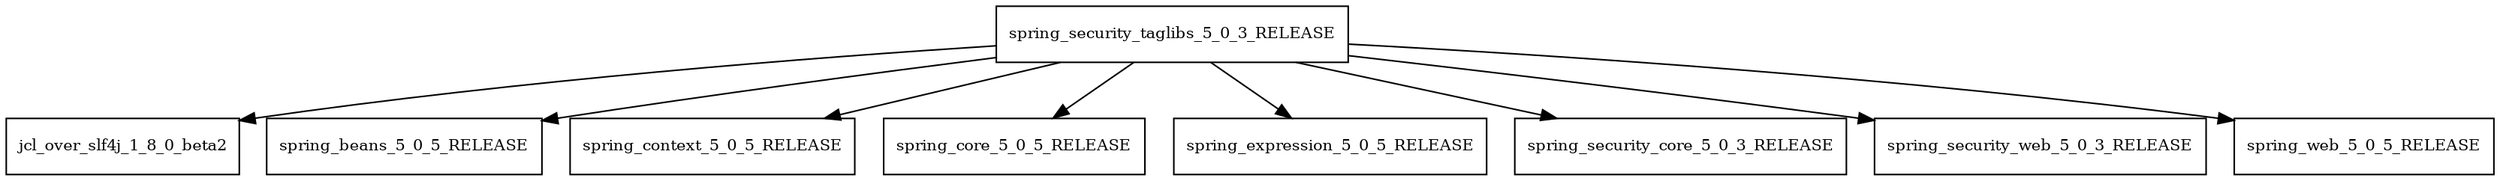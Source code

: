 digraph spring_security_taglibs_5_0_3_RELEASE_dependencies {
  node [shape = box, fontsize=10.0];
  spring_security_taglibs_5_0_3_RELEASE -> jcl_over_slf4j_1_8_0_beta2;
  spring_security_taglibs_5_0_3_RELEASE -> spring_beans_5_0_5_RELEASE;
  spring_security_taglibs_5_0_3_RELEASE -> spring_context_5_0_5_RELEASE;
  spring_security_taglibs_5_0_3_RELEASE -> spring_core_5_0_5_RELEASE;
  spring_security_taglibs_5_0_3_RELEASE -> spring_expression_5_0_5_RELEASE;
  spring_security_taglibs_5_0_3_RELEASE -> spring_security_core_5_0_3_RELEASE;
  spring_security_taglibs_5_0_3_RELEASE -> spring_security_web_5_0_3_RELEASE;
  spring_security_taglibs_5_0_3_RELEASE -> spring_web_5_0_5_RELEASE;
}
